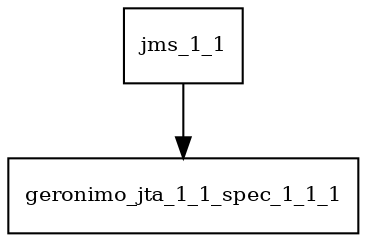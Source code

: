 digraph jms_1_1_dependencies {
  node [shape = box, fontsize=10.0];
  jms_1_1 -> geronimo_jta_1_1_spec_1_1_1;
}
